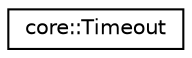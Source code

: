 digraph "Graphical Class Hierarchy"
{
 // LATEX_PDF_SIZE
  edge [fontname="Helvetica",fontsize="10",labelfontname="Helvetica",labelfontsize="10"];
  node [fontname="Helvetica",fontsize="10",shape=record];
  rankdir="LR";
  Node0 [label="core::Timeout",height=0.2,width=0.4,color="black", fillcolor="white", style="filled",URL="$d6/d8d/structcore_1_1Timeout.html",tooltip=" "];
}
